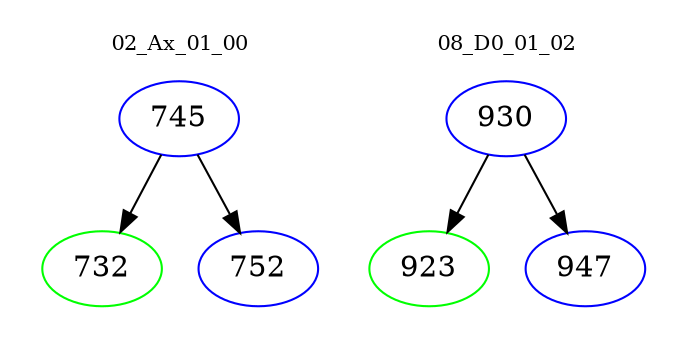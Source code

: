 digraph{
subgraph cluster_0 {
color = white
label = "02_Ax_01_00";
fontsize=10;
T0_745 [label="745", color="blue"]
T0_745 -> T0_732 [color="black"]
T0_732 [label="732", color="green"]
T0_745 -> T0_752 [color="black"]
T0_752 [label="752", color="blue"]
}
subgraph cluster_1 {
color = white
label = "08_D0_01_02";
fontsize=10;
T1_930 [label="930", color="blue"]
T1_930 -> T1_923 [color="black"]
T1_923 [label="923", color="green"]
T1_930 -> T1_947 [color="black"]
T1_947 [label="947", color="blue"]
}
}
